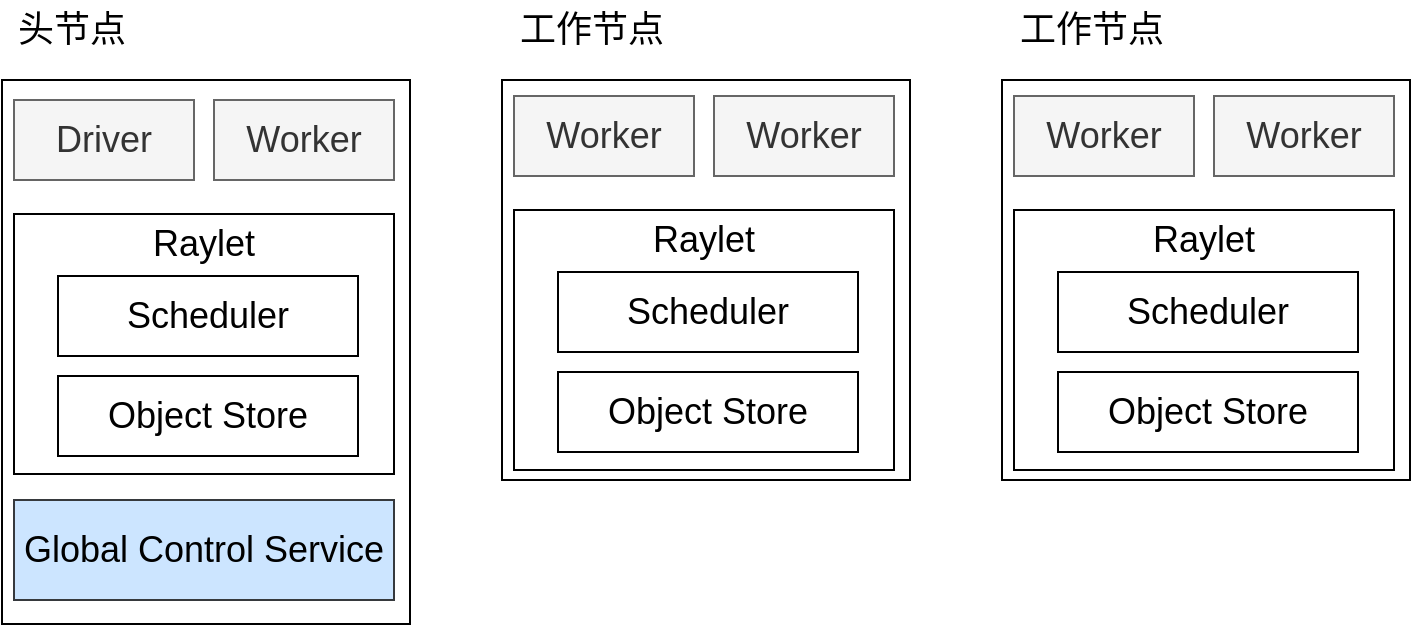 <mxfile version="20.7.4" type="device"><diagram id="tzVBTgvMSX6yTzznpiAT" name="第 1 页"><mxGraphModel dx="940" dy="566" grid="1" gridSize="10" guides="1" tooltips="1" connect="1" arrows="1" fold="1" page="1" pageScale="1" pageWidth="827" pageHeight="1169" math="0" shadow="0"><root><mxCell id="0"/><mxCell id="1" parent="0"/><mxCell id="dEyQZCr5xavWeVjOQAk4-9" value="" style="rounded=0;whiteSpace=wrap;html=1;fontSize=18;fillColor=none;" vertex="1" parent="1"><mxGeometry x="90" y="140" width="204" height="272" as="geometry"/></mxCell><mxCell id="dEyQZCr5xavWeVjOQAk4-1" value="Driver" style="rounded=0;whiteSpace=wrap;html=1;fontSize=18;fillColor=#f5f5f5;fontColor=#333333;strokeColor=#666666;" vertex="1" parent="1"><mxGeometry x="96" y="150" width="90" height="40" as="geometry"/></mxCell><mxCell id="dEyQZCr5xavWeVjOQAk4-3" value="Worker" style="rounded=0;whiteSpace=wrap;html=1;fontSize=18;fillColor=#f5f5f5;fontColor=#333333;strokeColor=#666666;" vertex="1" parent="1"><mxGeometry x="196" y="150" width="90" height="40" as="geometry"/></mxCell><mxCell id="dEyQZCr5xavWeVjOQAk4-4" value="Scheduler" style="rounded=0;whiteSpace=wrap;html=1;fontSize=18;" vertex="1" parent="1"><mxGeometry x="118" y="238" width="150" height="40" as="geometry"/></mxCell><mxCell id="dEyQZCr5xavWeVjOQAk4-5" value="Object Store" style="rounded=0;whiteSpace=wrap;html=1;fontSize=18;" vertex="1" parent="1"><mxGeometry x="118" y="288" width="150" height="40" as="geometry"/></mxCell><mxCell id="dEyQZCr5xavWeVjOQAk4-6" value="Global Control Service" style="rounded=0;whiteSpace=wrap;html=1;fontSize=18;fillColor=#cce5ff;strokeColor=#36393d;" vertex="1" parent="1"><mxGeometry x="96" y="350" width="190" height="50" as="geometry"/></mxCell><mxCell id="dEyQZCr5xavWeVjOQAk4-7" value="" style="rounded=0;whiteSpace=wrap;html=1;fillColor=none;fontSize=18;" vertex="1" parent="1"><mxGeometry x="96" y="207" width="190" height="130" as="geometry"/></mxCell><mxCell id="dEyQZCr5xavWeVjOQAk4-8" value="Raylet" style="text;html=1;strokeColor=none;fillColor=none;align=center;verticalAlign=middle;whiteSpace=wrap;rounded=0;fontSize=18;" vertex="1" parent="1"><mxGeometry x="161" y="207" width="60" height="30" as="geometry"/></mxCell><mxCell id="dEyQZCr5xavWeVjOQAk4-10" value="头节点" style="text;html=1;strokeColor=none;fillColor=none;align=center;verticalAlign=middle;whiteSpace=wrap;rounded=0;fontSize=18;" vertex="1" parent="1"><mxGeometry x="90" y="100" width="70" height="30" as="geometry"/></mxCell><mxCell id="dEyQZCr5xavWeVjOQAk4-11" value="" style="rounded=0;whiteSpace=wrap;html=1;fontSize=18;fillColor=none;" vertex="1" parent="1"><mxGeometry x="340" y="140" width="204" height="200" as="geometry"/></mxCell><mxCell id="dEyQZCr5xavWeVjOQAk4-12" value="Worker" style="rounded=0;whiteSpace=wrap;html=1;fontSize=18;fillColor=#f5f5f5;fontColor=#333333;strokeColor=#666666;" vertex="1" parent="1"><mxGeometry x="346" y="148" width="90" height="40" as="geometry"/></mxCell><mxCell id="dEyQZCr5xavWeVjOQAk4-13" value="Worker" style="rounded=0;whiteSpace=wrap;html=1;fontSize=18;fillColor=#f5f5f5;fontColor=#333333;strokeColor=#666666;" vertex="1" parent="1"><mxGeometry x="446" y="148" width="90" height="40" as="geometry"/></mxCell><mxCell id="dEyQZCr5xavWeVjOQAk4-14" value="Scheduler" style="rounded=0;whiteSpace=wrap;html=1;fontSize=18;" vertex="1" parent="1"><mxGeometry x="368" y="236" width="150" height="40" as="geometry"/></mxCell><mxCell id="dEyQZCr5xavWeVjOQAk4-15" value="Object Store" style="rounded=0;whiteSpace=wrap;html=1;fontSize=18;" vertex="1" parent="1"><mxGeometry x="368" y="286" width="150" height="40" as="geometry"/></mxCell><mxCell id="dEyQZCr5xavWeVjOQAk4-17" value="" style="rounded=0;whiteSpace=wrap;html=1;fillColor=none;fontSize=18;" vertex="1" parent="1"><mxGeometry x="346" y="205" width="190" height="130" as="geometry"/></mxCell><mxCell id="dEyQZCr5xavWeVjOQAk4-18" value="Raylet" style="text;html=1;strokeColor=none;fillColor=none;align=center;verticalAlign=middle;whiteSpace=wrap;rounded=0;fontSize=18;" vertex="1" parent="1"><mxGeometry x="411" y="205" width="60" height="30" as="geometry"/></mxCell><mxCell id="dEyQZCr5xavWeVjOQAk4-19" value="工作节点" style="text;html=1;strokeColor=none;fillColor=none;align=center;verticalAlign=middle;whiteSpace=wrap;rounded=0;fontSize=18;" vertex="1" parent="1"><mxGeometry x="340" y="100" width="90" height="30" as="geometry"/></mxCell><mxCell id="dEyQZCr5xavWeVjOQAk4-20" value="" style="rounded=0;whiteSpace=wrap;html=1;fontSize=18;fillColor=none;" vertex="1" parent="1"><mxGeometry x="590" y="140" width="204" height="200" as="geometry"/></mxCell><mxCell id="dEyQZCr5xavWeVjOQAk4-21" value="Worker" style="rounded=0;whiteSpace=wrap;html=1;fontSize=18;fillColor=#f5f5f5;fontColor=#333333;strokeColor=#666666;" vertex="1" parent="1"><mxGeometry x="596" y="148" width="90" height="40" as="geometry"/></mxCell><mxCell id="dEyQZCr5xavWeVjOQAk4-22" value="Worker" style="rounded=0;whiteSpace=wrap;html=1;fontSize=18;fillColor=#f5f5f5;fontColor=#333333;strokeColor=#666666;" vertex="1" parent="1"><mxGeometry x="696" y="148" width="90" height="40" as="geometry"/></mxCell><mxCell id="dEyQZCr5xavWeVjOQAk4-23" value="Scheduler" style="rounded=0;whiteSpace=wrap;html=1;fontSize=18;" vertex="1" parent="1"><mxGeometry x="618" y="236" width="150" height="40" as="geometry"/></mxCell><mxCell id="dEyQZCr5xavWeVjOQAk4-24" value="Object Store" style="rounded=0;whiteSpace=wrap;html=1;fontSize=18;" vertex="1" parent="1"><mxGeometry x="618" y="286" width="150" height="40" as="geometry"/></mxCell><mxCell id="dEyQZCr5xavWeVjOQAk4-25" value="" style="rounded=0;whiteSpace=wrap;html=1;fillColor=none;fontSize=18;" vertex="1" parent="1"><mxGeometry x="596" y="205" width="190" height="130" as="geometry"/></mxCell><mxCell id="dEyQZCr5xavWeVjOQAk4-26" value="Raylet" style="text;html=1;strokeColor=none;fillColor=none;align=center;verticalAlign=middle;whiteSpace=wrap;rounded=0;fontSize=18;" vertex="1" parent="1"><mxGeometry x="661" y="205" width="60" height="30" as="geometry"/></mxCell><mxCell id="dEyQZCr5xavWeVjOQAk4-27" value="工作节点" style="text;html=1;strokeColor=none;fillColor=none;align=center;verticalAlign=middle;whiteSpace=wrap;rounded=0;fontSize=18;" vertex="1" parent="1"><mxGeometry x="590" y="100" width="90" height="30" as="geometry"/></mxCell></root></mxGraphModel></diagram></mxfile>